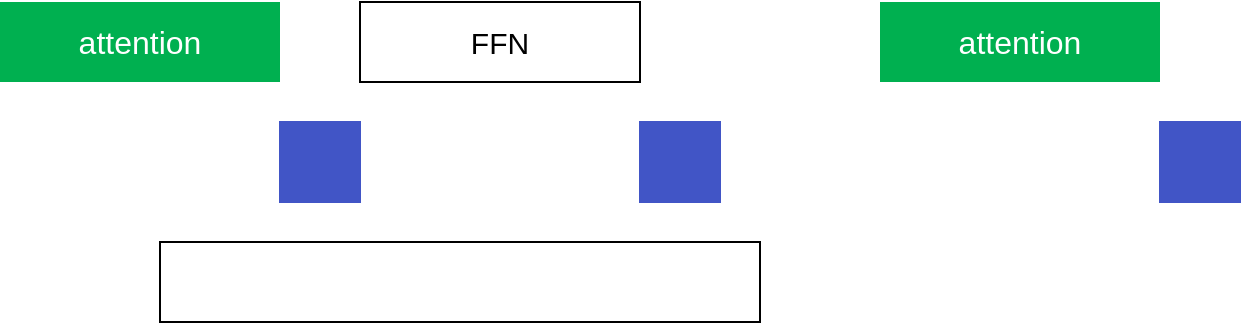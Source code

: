 <mxfile version="24.4.13" type="github">
  <diagram name="第 1 页" id="EgizWnqEIEkYrljBhyyN">
    <mxGraphModel dx="1434" dy="780" grid="1" gridSize="10" guides="1" tooltips="1" connect="1" arrows="1" fold="1" page="1" pageScale="1" pageWidth="827" pageHeight="1169" math="0" shadow="0">
      <root>
        <mxCell id="0" />
        <mxCell id="1" parent="0" />
        <mxCell id="zWaWJDjLRC80mdpNVwsu-1" value="attention" style="rounded=0;whiteSpace=wrap;html=1;strokeColor=none;fillColor=#00b050;fontSize=16;fontColor=#FFFFFF;" vertex="1" parent="1">
          <mxGeometry x="120" y="280" width="140" height="40" as="geometry" />
        </mxCell>
        <mxCell id="zWaWJDjLRC80mdpNVwsu-2" value="&lt;font style=&quot;font-size: 15px;&quot;&gt;FFN&lt;/font&gt;" style="rounded=0;whiteSpace=wrap;html=1;" vertex="1" parent="1">
          <mxGeometry x="300" y="280" width="140" height="40" as="geometry" />
        </mxCell>
        <mxCell id="zWaWJDjLRC80mdpNVwsu-3" value="" style="rounded=0;whiteSpace=wrap;html=1;fillColor=#4155c6;strokeColor=#4155c6;" vertex="1" parent="1">
          <mxGeometry x="260" y="340" width="40" height="40" as="geometry" />
        </mxCell>
        <mxCell id="zWaWJDjLRC80mdpNVwsu-4" value="" style="rounded=0;whiteSpace=wrap;html=1;" vertex="1" parent="1">
          <mxGeometry x="200" y="400" width="300" height="40" as="geometry" />
        </mxCell>
        <mxCell id="zWaWJDjLRC80mdpNVwsu-5" value="" style="rounded=0;whiteSpace=wrap;html=1;fillColor=#4155c6;strokeColor=#4155c6;" vertex="1" parent="1">
          <mxGeometry x="440" y="340" width="40" height="40" as="geometry" />
        </mxCell>
        <mxCell id="zWaWJDjLRC80mdpNVwsu-6" value="attention" style="rounded=0;whiteSpace=wrap;html=1;strokeColor=none;fillColor=#00b050;fontSize=16;fontColor=#FFFFFF;" vertex="1" parent="1">
          <mxGeometry x="560" y="280" width="140" height="40" as="geometry" />
        </mxCell>
        <mxCell id="zWaWJDjLRC80mdpNVwsu-7" value="" style="rounded=0;whiteSpace=wrap;html=1;fillColor=#4155c6;strokeColor=#4155c6;" vertex="1" parent="1">
          <mxGeometry x="700" y="340" width="40" height="40" as="geometry" />
        </mxCell>
      </root>
    </mxGraphModel>
  </diagram>
</mxfile>
